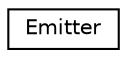 digraph "Graphical Class Hierarchy"
{
  edge [fontname="Helvetica",fontsize="10",labelfontname="Helvetica",labelfontsize="10"];
  node [fontname="Helvetica",fontsize="10",shape=record];
  rankdir="LR";
  Node1 [label="Emitter",height=0.2,width=0.4,color="black", fillcolor="white", style="filled",URL="$struct_emitter.html"];
}
